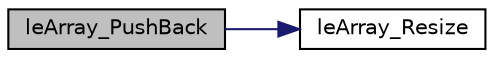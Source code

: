 digraph "leArray_PushBack"
{
 // LATEX_PDF_SIZE
  edge [fontname="Helvetica",fontsize="10",labelfontname="Helvetica",labelfontsize="10"];
  node [fontname="Helvetica",fontsize="10",shape=record];
  rankdir="LR";
  Node1 [label="leArray_PushBack",height=0.2,width=0.4,color="black", fillcolor="grey75", style="filled", fontcolor="black",tooltip=" "];
  Node1 -> Node2 [color="midnightblue",fontsize="10",style="solid",fontname="Helvetica"];
  Node2 [label="leArray_Resize",height=0.2,width=0.4,color="black", fillcolor="white", style="filled",URL="$legato__array_8c.html#a23f2235dc9dcc09605892c538f44d875",tooltip=" "];
}
